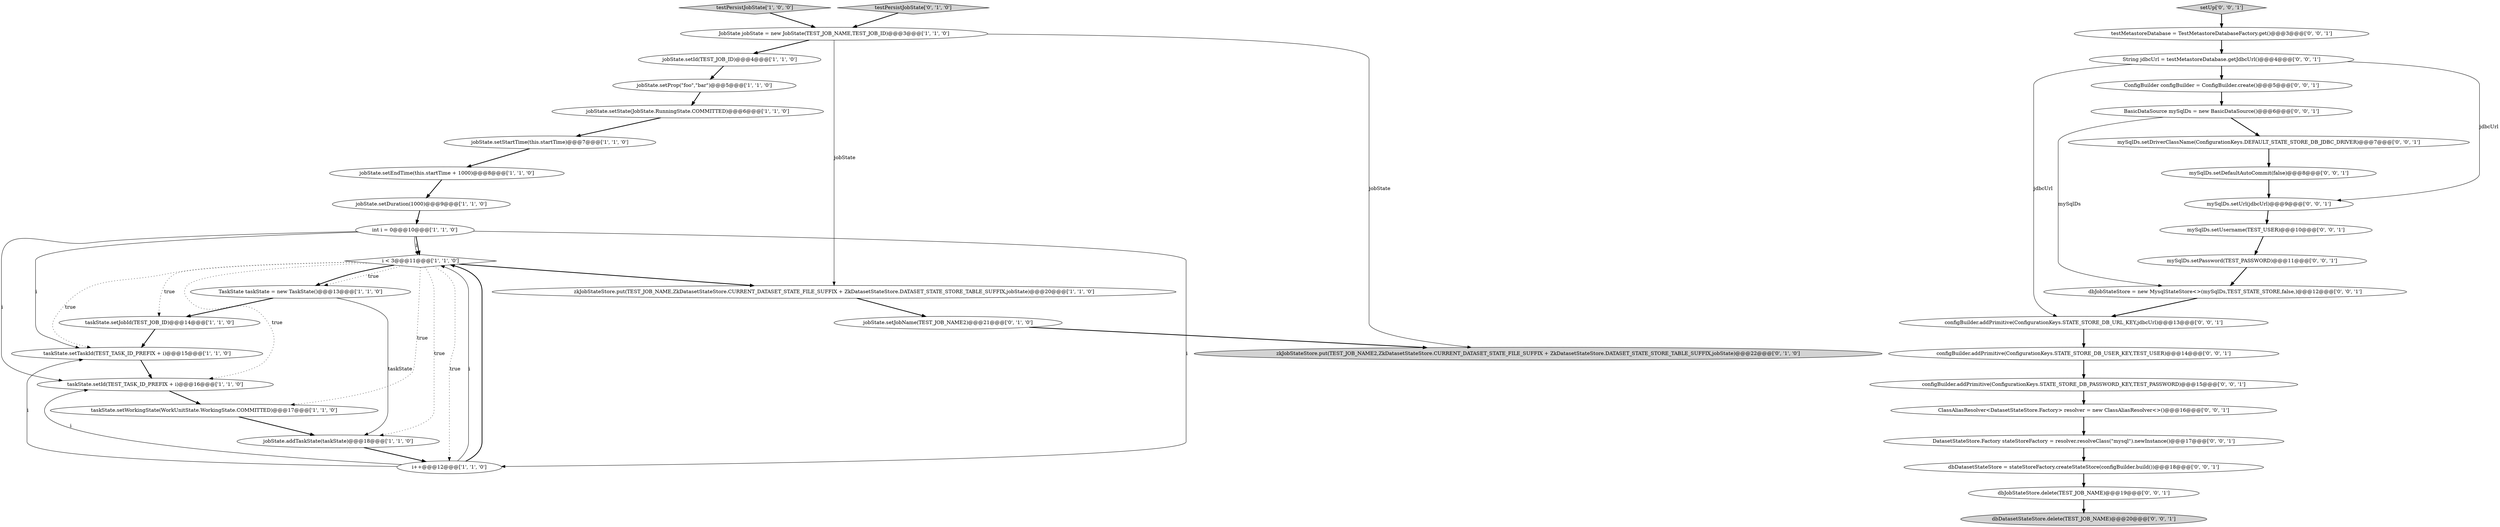 digraph {
1 [style = filled, label = "testPersistJobState['1', '0', '0']", fillcolor = lightgray, shape = diamond image = "AAA0AAABBB1BBB"];
16 [style = filled, label = "taskState.setJobId(TEST_JOB_ID)@@@14@@@['1', '1', '0']", fillcolor = white, shape = ellipse image = "AAA0AAABBB1BBB"];
22 [style = filled, label = "configBuilder.addPrimitive(ConfigurationKeys.STATE_STORE_DB_USER_KEY,TEST_USER)@@@14@@@['0', '0', '1']", fillcolor = white, shape = ellipse image = "AAA0AAABBB3BBB"];
15 [style = filled, label = "jobState.addTaskState(taskState)@@@18@@@['1', '1', '0']", fillcolor = white, shape = ellipse image = "AAA0AAABBB1BBB"];
32 [style = filled, label = "configBuilder.addPrimitive(ConfigurationKeys.STATE_STORE_DB_URL_KEY,jdbcUrl)@@@13@@@['0', '0', '1']", fillcolor = white, shape = ellipse image = "AAA0AAABBB3BBB"];
9 [style = filled, label = "jobState.setState(JobState.RunningState.COMMITTED)@@@6@@@['1', '1', '0']", fillcolor = white, shape = ellipse image = "AAA0AAABBB1BBB"];
33 [style = filled, label = "dbDatasetStateStore.delete(TEST_JOB_NAME)@@@20@@@['0', '0', '1']", fillcolor = lightgray, shape = ellipse image = "AAA0AAABBB3BBB"];
35 [style = filled, label = "BasicDataSource mySqlDs = new BasicDataSource()@@@6@@@['0', '0', '1']", fillcolor = white, shape = ellipse image = "AAA0AAABBB3BBB"];
10 [style = filled, label = "i < 3@@@11@@@['1', '1', '0']", fillcolor = white, shape = diamond image = "AAA0AAABBB1BBB"];
37 [style = filled, label = "configBuilder.addPrimitive(ConfigurationKeys.STATE_STORE_DB_PASSWORD_KEY,TEST_PASSWORD)@@@15@@@['0', '0', '1']", fillcolor = white, shape = ellipse image = "AAA0AAABBB3BBB"];
6 [style = filled, label = "taskState.setId(TEST_TASK_ID_PREFIX + i)@@@16@@@['1', '1', '0']", fillcolor = white, shape = ellipse image = "AAA0AAABBB1BBB"];
3 [style = filled, label = "zkJobStateStore.put(TEST_JOB_NAME,ZkDatasetStateStore.CURRENT_DATASET_STATE_FILE_SUFFIX + ZkDatasetStateStore.DATASET_STATE_STORE_TABLE_SUFFIX,jobState)@@@20@@@['1', '1', '0']", fillcolor = white, shape = ellipse image = "AAA0AAABBB1BBB"];
34 [style = filled, label = "ConfigBuilder configBuilder = ConfigBuilder.create()@@@5@@@['0', '0', '1']", fillcolor = white, shape = ellipse image = "AAA0AAABBB3BBB"];
19 [style = filled, label = "jobState.setJobName(TEST_JOB_NAME2)@@@21@@@['0', '1', '0']", fillcolor = white, shape = ellipse image = "AAA1AAABBB2BBB"];
25 [style = filled, label = "mySqlDs.setPassword(TEST_PASSWORD)@@@11@@@['0', '0', '1']", fillcolor = white, shape = ellipse image = "AAA0AAABBB3BBB"];
29 [style = filled, label = "ClassAliasResolver<DatasetStateStore.Factory> resolver = new ClassAliasResolver<>()@@@16@@@['0', '0', '1']", fillcolor = white, shape = ellipse image = "AAA0AAABBB3BBB"];
5 [style = filled, label = "jobState.setEndTime(this.startTime + 1000)@@@8@@@['1', '1', '0']", fillcolor = white, shape = ellipse image = "AAA0AAABBB1BBB"];
27 [style = filled, label = "String jdbcUrl = testMetastoreDatabase.getJdbcUrl()@@@4@@@['0', '0', '1']", fillcolor = white, shape = ellipse image = "AAA0AAABBB3BBB"];
17 [style = filled, label = "taskState.setTaskId(TEST_TASK_ID_PREFIX + i)@@@15@@@['1', '1', '0']", fillcolor = white, shape = ellipse image = "AAA0AAABBB1BBB"];
2 [style = filled, label = "TaskState taskState = new TaskState()@@@13@@@['1', '1', '0']", fillcolor = white, shape = ellipse image = "AAA0AAABBB1BBB"];
0 [style = filled, label = "jobState.setProp(\"foo\",\"bar\")@@@5@@@['1', '1', '0']", fillcolor = white, shape = ellipse image = "AAA0AAABBB1BBB"];
8 [style = filled, label = "jobState.setId(TEST_JOB_ID)@@@4@@@['1', '1', '0']", fillcolor = white, shape = ellipse image = "AAA0AAABBB1BBB"];
24 [style = filled, label = "mySqlDs.setUsername(TEST_USER)@@@10@@@['0', '0', '1']", fillcolor = white, shape = ellipse image = "AAA0AAABBB3BBB"];
28 [style = filled, label = "mySqlDs.setUrl(jdbcUrl)@@@9@@@['0', '0', '1']", fillcolor = white, shape = ellipse image = "AAA0AAABBB3BBB"];
12 [style = filled, label = "int i = 0@@@10@@@['1', '1', '0']", fillcolor = white, shape = ellipse image = "AAA0AAABBB1BBB"];
21 [style = filled, label = "dbJobStateStore = new MysqlStateStore<>(mySqlDs,TEST_STATE_STORE,false,)@@@12@@@['0', '0', '1']", fillcolor = white, shape = ellipse image = "AAA0AAABBB3BBB"];
36 [style = filled, label = "DatasetStateStore.Factory stateStoreFactory = resolver.resolveClass(\"mysql\").newInstance()@@@17@@@['0', '0', '1']", fillcolor = white, shape = ellipse image = "AAA0AAABBB3BBB"];
30 [style = filled, label = "dbJobStateStore.delete(TEST_JOB_NAME)@@@19@@@['0', '0', '1']", fillcolor = white, shape = ellipse image = "AAA0AAABBB3BBB"];
7 [style = filled, label = "jobState.setDuration(1000)@@@9@@@['1', '1', '0']", fillcolor = white, shape = ellipse image = "AAA0AAABBB1BBB"];
20 [style = filled, label = "testPersistJobState['0', '1', '0']", fillcolor = lightgray, shape = diamond image = "AAA0AAABBB2BBB"];
26 [style = filled, label = "mySqlDs.setDefaultAutoCommit(false)@@@8@@@['0', '0', '1']", fillcolor = white, shape = ellipse image = "AAA0AAABBB3BBB"];
14 [style = filled, label = "taskState.setWorkingState(WorkUnitState.WorkingState.COMMITTED)@@@17@@@['1', '1', '0']", fillcolor = white, shape = ellipse image = "AAA0AAABBB1BBB"];
13 [style = filled, label = "i++@@@12@@@['1', '1', '0']", fillcolor = white, shape = ellipse image = "AAA0AAABBB1BBB"];
4 [style = filled, label = "jobState.setStartTime(this.startTime)@@@7@@@['1', '1', '0']", fillcolor = white, shape = ellipse image = "AAA0AAABBB1BBB"];
18 [style = filled, label = "zkJobStateStore.put(TEST_JOB_NAME2,ZkDatasetStateStore.CURRENT_DATASET_STATE_FILE_SUFFIX + ZkDatasetStateStore.DATASET_STATE_STORE_TABLE_SUFFIX,jobState)@@@22@@@['0', '1', '0']", fillcolor = lightgray, shape = ellipse image = "AAA1AAABBB2BBB"];
31 [style = filled, label = "testMetastoreDatabase = TestMetastoreDatabaseFactory.get()@@@3@@@['0', '0', '1']", fillcolor = white, shape = ellipse image = "AAA0AAABBB3BBB"];
39 [style = filled, label = "setUp['0', '0', '1']", fillcolor = lightgray, shape = diamond image = "AAA0AAABBB3BBB"];
11 [style = filled, label = "JobState jobState = new JobState(TEST_JOB_NAME,TEST_JOB_ID)@@@3@@@['1', '1', '0']", fillcolor = white, shape = ellipse image = "AAA0AAABBB1BBB"];
38 [style = filled, label = "dbDatasetStateStore = stateStoreFactory.createStateStore(configBuilder.build())@@@18@@@['0', '0', '1']", fillcolor = white, shape = ellipse image = "AAA0AAABBB3BBB"];
23 [style = filled, label = "mySqlDs.setDriverClassName(ConfigurationKeys.DEFAULT_STATE_STORE_DB_JDBC_DRIVER)@@@7@@@['0', '0', '1']", fillcolor = white, shape = ellipse image = "AAA0AAABBB3BBB"];
39->31 [style = bold, label=""];
10->2 [style = dotted, label="true"];
10->13 [style = dotted, label="true"];
10->2 [style = bold, label=""];
9->4 [style = bold, label=""];
8->0 [style = bold, label=""];
21->32 [style = bold, label=""];
12->13 [style = solid, label="i"];
35->21 [style = solid, label="mySqlDs"];
4->5 [style = bold, label=""];
0->9 [style = bold, label=""];
29->36 [style = bold, label=""];
10->3 [style = bold, label=""];
23->26 [style = bold, label=""];
1->11 [style = bold, label=""];
38->30 [style = bold, label=""];
10->16 [style = dotted, label="true"];
25->21 [style = bold, label=""];
11->3 [style = solid, label="jobState"];
2->15 [style = solid, label="taskState"];
12->10 [style = bold, label=""];
12->17 [style = solid, label="i"];
37->29 [style = bold, label=""];
30->33 [style = bold, label=""];
6->14 [style = bold, label=""];
7->12 [style = bold, label=""];
28->24 [style = bold, label=""];
13->6 [style = solid, label="i"];
17->6 [style = bold, label=""];
13->10 [style = solid, label="i"];
11->8 [style = bold, label=""];
27->28 [style = solid, label="jdbcUrl"];
3->19 [style = bold, label=""];
12->6 [style = solid, label="i"];
15->13 [style = bold, label=""];
35->23 [style = bold, label=""];
26->28 [style = bold, label=""];
32->22 [style = bold, label=""];
10->6 [style = dotted, label="true"];
2->16 [style = bold, label=""];
16->17 [style = bold, label=""];
34->35 [style = bold, label=""];
24->25 [style = bold, label=""];
36->38 [style = bold, label=""];
27->34 [style = bold, label=""];
11->18 [style = solid, label="jobState"];
13->10 [style = bold, label=""];
10->17 [style = dotted, label="true"];
10->15 [style = dotted, label="true"];
14->15 [style = bold, label=""];
19->18 [style = bold, label=""];
12->10 [style = solid, label="i"];
13->17 [style = solid, label="i"];
31->27 [style = bold, label=""];
27->32 [style = solid, label="jdbcUrl"];
5->7 [style = bold, label=""];
10->14 [style = dotted, label="true"];
22->37 [style = bold, label=""];
20->11 [style = bold, label=""];
}
